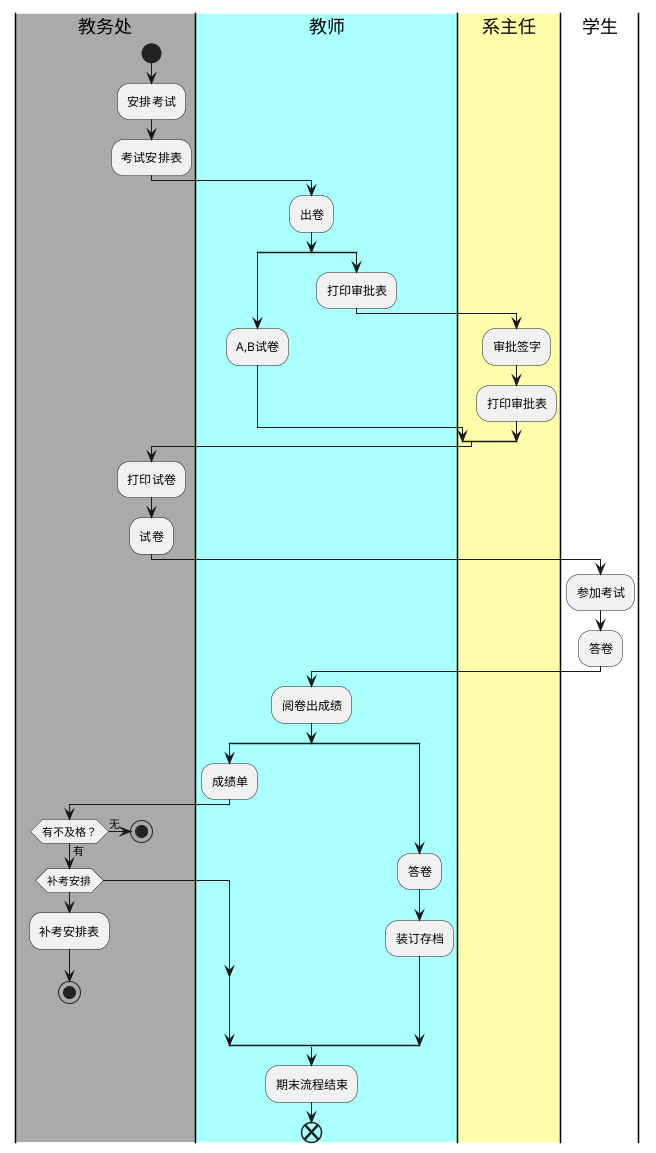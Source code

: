 @startuml
|#aaa|教务处|
start
:安排考试;
:考试安排表;
|#aff|教师|
:出卷;
split
    :A,B试卷;
split again
    :打印审批表;
|#ffa|系主任|
    :审批签字;
    :打印审批表;
|教务处|
end split

    :打印试卷;
    :试卷;
|学生|
    :参加考试;
    :答卷;
|教师|
    :阅卷出成绩;
split
    :成绩单;
|教务处|
    if(有不及格？)then(有)
        if(补考安排)
    :补考安排表;
    stop
    endif
    else(无)
    stop
    endif

split again
|教师|
    :答卷;
    :装订存档;
end split
    :期末流程结束;
end
@enduml